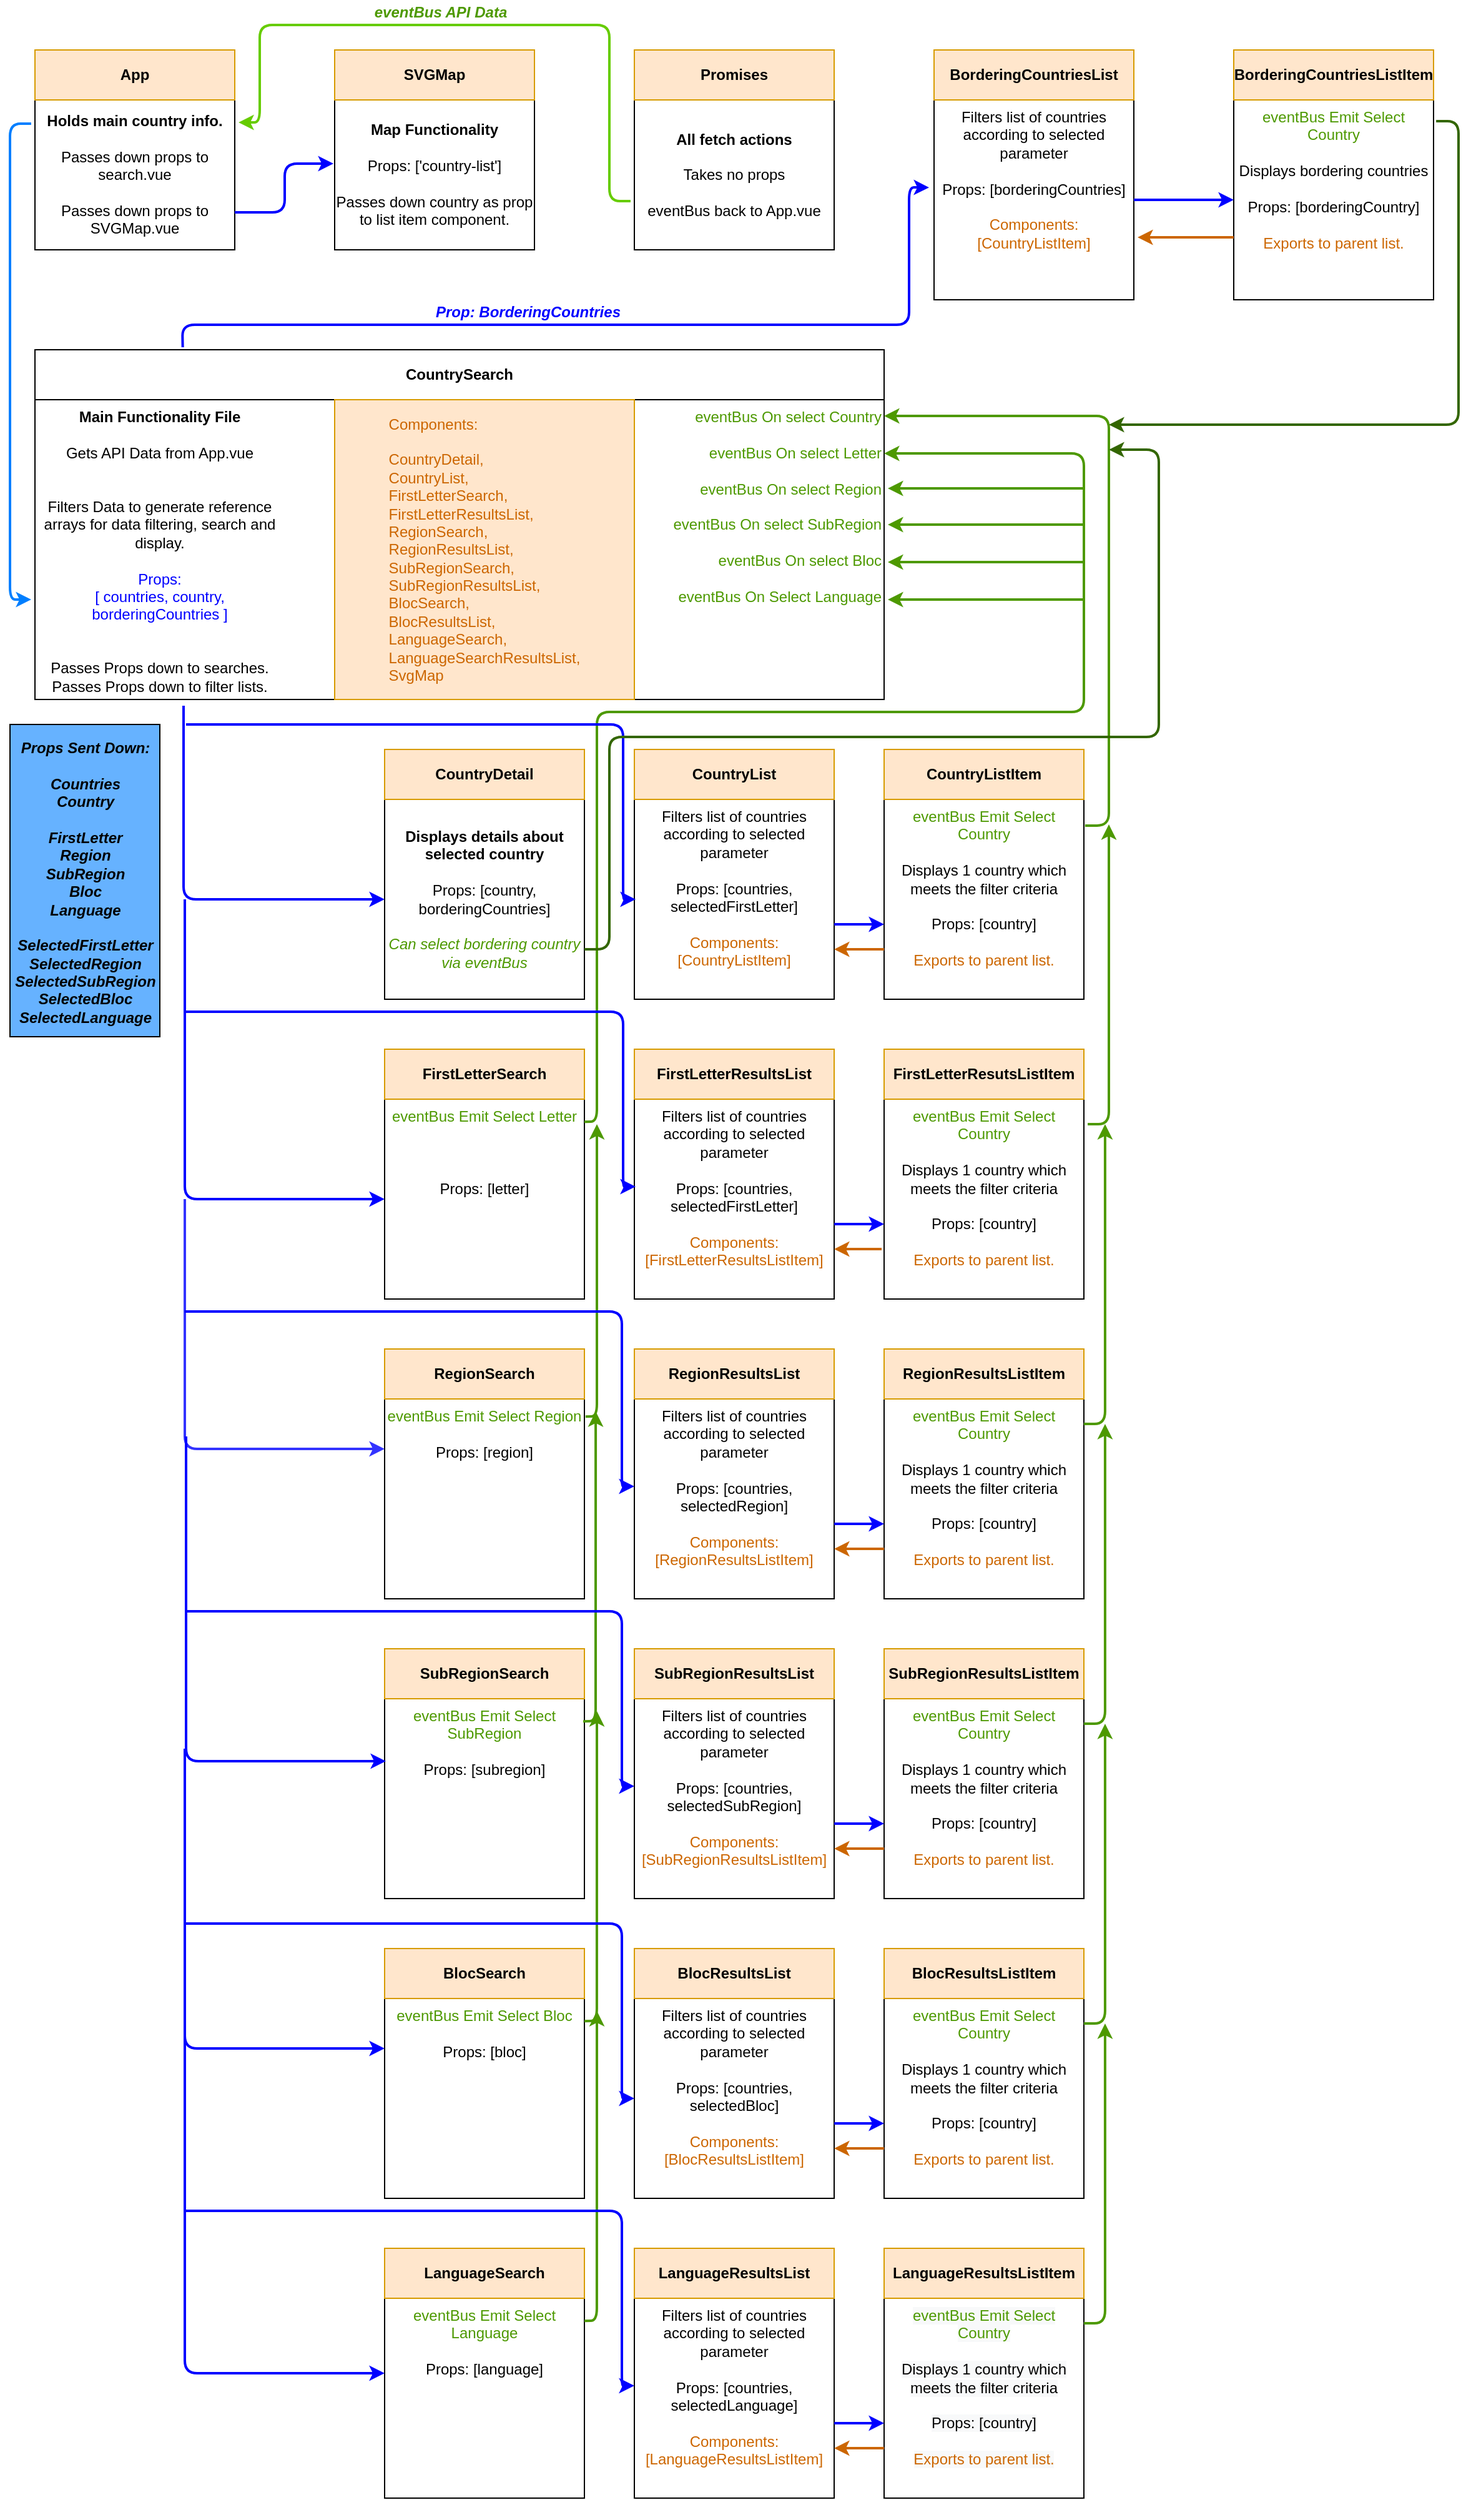 <mxfile version="13.8.8" type="github">
  <diagram id="bNvZfeywgjpNPPodTFvU" name="Page-1">
    <mxGraphModel dx="1426" dy="826" grid="1" gridSize="10" guides="1" tooltips="1" connect="1" arrows="1" fold="1" page="1" pageScale="1" pageWidth="1654" pageHeight="2336" math="0" shadow="0">
      <root>
        <mxCell id="0" />
        <mxCell id="1" parent="0" />
        <mxCell id="MGGLy1dyiqGOnvXCq7jh-1" value="" style="rounded=0;whiteSpace=wrap;html=1;" parent="1" vertex="1">
          <mxGeometry x="40" y="40" width="160" height="40" as="geometry" />
        </mxCell>
        <mxCell id="MGGLy1dyiqGOnvXCq7jh-2" value="" style="rounded=0;whiteSpace=wrap;html=1;" parent="1" vertex="1">
          <mxGeometry x="40" y="80" width="160" height="120" as="geometry" />
        </mxCell>
        <mxCell id="MGGLy1dyiqGOnvXCq7jh-3" value="" style="rounded=0;whiteSpace=wrap;html=1;" parent="1" vertex="1">
          <mxGeometry x="40" y="280" width="680" height="40" as="geometry" />
        </mxCell>
        <mxCell id="MGGLy1dyiqGOnvXCq7jh-4" value="&lt;div style=&quot;text-align: left&quot;&gt;&lt;br&gt;&lt;/div&gt;" style="rounded=0;whiteSpace=wrap;html=1;" parent="1" vertex="1">
          <mxGeometry x="40" y="320" width="680" height="240" as="geometry" />
        </mxCell>
        <mxCell id="MGGLy1dyiqGOnvXCq7jh-5" value="" style="rounded=0;whiteSpace=wrap;html=1;" parent="1" vertex="1">
          <mxGeometry x="280" y="40" width="160" height="40" as="geometry" />
        </mxCell>
        <mxCell id="MGGLy1dyiqGOnvXCq7jh-6" value="" style="rounded=0;whiteSpace=wrap;html=1;" parent="1" vertex="1">
          <mxGeometry x="280" y="80" width="160" height="120" as="geometry" />
        </mxCell>
        <mxCell id="MGGLy1dyiqGOnvXCq7jh-7" value="" style="rounded=0;whiteSpace=wrap;html=1;" parent="1" vertex="1">
          <mxGeometry x="520" y="40" width="160" height="40" as="geometry" />
        </mxCell>
        <mxCell id="MGGLy1dyiqGOnvXCq7jh-8" value="" style="rounded=0;whiteSpace=wrap;html=1;" parent="1" vertex="1">
          <mxGeometry x="520" y="80" width="160" height="120" as="geometry" />
        </mxCell>
        <mxCell id="MGGLy1dyiqGOnvXCq7jh-9" value="&lt;b&gt;Promises&lt;/b&gt;" style="text;html=1;strokeColor=#d79b00;fillColor=#ffe6cc;align=center;verticalAlign=middle;whiteSpace=wrap;rounded=0;" parent="1" vertex="1">
          <mxGeometry x="520" y="40" width="160" height="40" as="geometry" />
        </mxCell>
        <mxCell id="MGGLy1dyiqGOnvXCq7jh-14" value="&lt;b&gt;All fetch actions&lt;br&gt;&lt;/b&gt;&lt;br&gt;Takes no props&lt;br&gt;&lt;br&gt;eventBus back to App.vue" style="text;html=1;strokeColor=none;fillColor=none;align=center;verticalAlign=middle;whiteSpace=wrap;rounded=0;" parent="1" vertex="1">
          <mxGeometry x="520" y="80" width="160" height="120" as="geometry" />
        </mxCell>
        <mxCell id="MGGLy1dyiqGOnvXCq7jh-15" value="" style="endArrow=classic;html=1;exitX=-0.019;exitY=0.675;exitDx=0;exitDy=0;exitPerimeter=0;entryX=1.019;entryY=0.15;entryDx=0;entryDy=0;entryPerimeter=0;strokeWidth=2;strokeColor=#66CC00;" parent="1" source="MGGLy1dyiqGOnvXCq7jh-14" target="MGGLy1dyiqGOnvXCq7jh-19" edge="1">
          <mxGeometry width="50" height="50" relative="1" as="geometry">
            <mxPoint x="510" y="161" as="sourcePoint" />
            <mxPoint x="220" y="161" as="targetPoint" />
            <Array as="points">
              <mxPoint x="500" y="161" />
              <mxPoint x="500" y="20" />
              <mxPoint x="220" y="20" />
              <mxPoint x="220" y="98" />
            </Array>
          </mxGeometry>
        </mxCell>
        <mxCell id="MGGLy1dyiqGOnvXCq7jh-16" value="&lt;i&gt;&lt;font style=&quot;font-size: 12px&quot; color=&quot;#4d9900&quot;&gt;eventBus API Data&lt;/font&gt;&lt;/i&gt;" style="text;html=1;strokeColor=none;fillColor=none;align=center;verticalAlign=middle;whiteSpace=wrap;rounded=0;fontStyle=1" parent="1" vertex="1">
          <mxGeometry x="310" width="110" height="20" as="geometry" />
        </mxCell>
        <mxCell id="MGGLy1dyiqGOnvXCq7jh-18" value="App" style="text;html=1;strokeColor=#d79b00;fillColor=#ffe6cc;align=center;verticalAlign=middle;whiteSpace=wrap;rounded=0;fontStyle=1" parent="1" vertex="1">
          <mxGeometry x="40" y="40" width="160" height="40" as="geometry" />
        </mxCell>
        <mxCell id="MGGLy1dyiqGOnvXCq7jh-19" value="&lt;b&gt;Holds main country info.&lt;br&gt;&lt;/b&gt;&lt;br&gt;Passes down props to search.vue&lt;br&gt;&lt;br&gt;Passes down props to SVGMap.vue" style="text;html=1;strokeColor=none;fillColor=none;align=center;verticalAlign=middle;whiteSpace=wrap;rounded=0;" parent="1" vertex="1">
          <mxGeometry x="40" y="80" width="160" height="120" as="geometry" />
        </mxCell>
        <mxCell id="MGGLy1dyiqGOnvXCq7jh-20" value="&lt;b&gt;Map Functionality&lt;br&gt;&lt;/b&gt;&lt;br&gt;Props: [&#39;country-list&#39;]&lt;br&gt;&lt;br&gt;Passes down country as prop to list item component." style="text;html=1;strokeColor=none;fillColor=none;align=center;verticalAlign=middle;whiteSpace=wrap;rounded=0;" parent="1" vertex="1">
          <mxGeometry x="280" y="80" width="160" height="120" as="geometry" />
        </mxCell>
        <mxCell id="MGGLy1dyiqGOnvXCq7jh-21" value="SVGMap" style="text;html=1;strokeColor=#d79b00;fillColor=#ffe6cc;align=center;verticalAlign=middle;whiteSpace=wrap;rounded=0;fontStyle=1" parent="1" vertex="1">
          <mxGeometry x="280" y="40" width="160" height="40" as="geometry" />
        </mxCell>
        <mxCell id="MGGLy1dyiqGOnvXCq7jh-22" value="" style="endArrow=classic;html=1;exitX=1;exitY=0.75;exitDx=0;exitDy=0;strokeWidth=2;entryX=-0.006;entryY=0.425;entryDx=0;entryDy=0;entryPerimeter=0;fontColor=#0000FF;strokeColor=#0000FF;" parent="1" source="MGGLy1dyiqGOnvXCq7jh-19" target="MGGLy1dyiqGOnvXCq7jh-20" edge="1">
          <mxGeometry width="50" height="50" relative="1" as="geometry">
            <mxPoint x="390" y="280" as="sourcePoint" />
            <mxPoint x="277" y="120" as="targetPoint" />
            <Array as="points">
              <mxPoint x="240" y="170" />
              <mxPoint x="240" y="131" />
            </Array>
          </mxGeometry>
        </mxCell>
        <mxCell id="MGGLy1dyiqGOnvXCq7jh-24" value="&lt;b&gt;CountrySearch&lt;/b&gt;" style="text;html=1;strokeColor=none;fillColor=none;align=center;verticalAlign=middle;whiteSpace=wrap;rounded=0;" parent="1" vertex="1">
          <mxGeometry x="40" y="280" width="680" height="40" as="geometry" />
        </mxCell>
        <mxCell id="MGGLy1dyiqGOnvXCq7jh-25" value="&lt;b&gt;Main Functionality File&lt;/b&gt;&lt;br&gt;&lt;br&gt;Gets API Data from App.vue&lt;br&gt;&lt;br&gt;&lt;br&gt;Filters Data to generate reference arrays for data filtering, search and display.&lt;br&gt;&lt;br&gt;&lt;font color=&quot;#0000ff&quot;&gt;Props:&lt;br&gt;[ countries, country, borderingCountries ]&lt;/font&gt;&lt;br&gt;&lt;br&gt;&lt;br&gt;Passes Props down to searches.&lt;br&gt;Passes Props down to filter lists." style="text;html=1;strokeColor=none;fillColor=none;align=center;verticalAlign=top;whiteSpace=wrap;rounded=0;" parent="1" vertex="1">
          <mxGeometry x="40" y="320" width="200" height="240" as="geometry" />
        </mxCell>
        <mxCell id="MGGLy1dyiqGOnvXCq7jh-28" value="" style="endArrow=none;html=1;entryX=-0.019;entryY=0.158;entryDx=0;entryDy=0;entryPerimeter=0;endFill=0;startArrow=classic;startFill=1;strokeWidth=2;strokeColor=#007FFF;" parent="1" target="MGGLy1dyiqGOnvXCq7jh-19" edge="1">
          <mxGeometry width="50" height="50" relative="1" as="geometry">
            <mxPoint x="37" y="480" as="sourcePoint" />
            <mxPoint x="30" y="120" as="targetPoint" />
            <Array as="points">
              <mxPoint x="20" y="480" />
              <mxPoint x="20" y="99" />
            </Array>
          </mxGeometry>
        </mxCell>
        <mxCell id="MGGLy1dyiqGOnvXCq7jh-29" value="" style="rounded=0;whiteSpace=wrap;html=1;" parent="1" vertex="1">
          <mxGeometry x="320" y="840" width="160" height="40" as="geometry" />
        </mxCell>
        <mxCell id="MGGLy1dyiqGOnvXCq7jh-30" value="" style="rounded=0;whiteSpace=wrap;html=1;" parent="1" vertex="1">
          <mxGeometry x="520" y="840" width="160" height="40" as="geometry" />
        </mxCell>
        <mxCell id="MGGLy1dyiqGOnvXCq7jh-31" value="" style="rounded=0;whiteSpace=wrap;html=1;" parent="1" vertex="1">
          <mxGeometry x="720" y="840" width="160" height="40" as="geometry" />
        </mxCell>
        <mxCell id="MGGLy1dyiqGOnvXCq7jh-32" value="&lt;font color=&quot;#4d9900&quot;&gt;eventBus Emit Select Letter&lt;/font&gt;&lt;br&gt;&lt;br&gt;&lt;br&gt;&lt;br&gt;Props: [letter]&lt;br&gt;" style="rounded=0;whiteSpace=wrap;html=1;verticalAlign=top;align=center;" parent="1" vertex="1">
          <mxGeometry x="320" y="880" width="160" height="160" as="geometry" />
        </mxCell>
        <mxCell id="MGGLy1dyiqGOnvXCq7jh-33" value="Filters list of countries according to selected parameter&lt;br&gt;&lt;br&gt;Props: [countries, selectedFirstLetter]&lt;br&gt;&lt;br&gt;&lt;font color=&quot;#cc6600&quot;&gt;Components: [FirstLetterResultsListItem]&lt;/font&gt;" style="rounded=0;whiteSpace=wrap;html=1;verticalAlign=top;" parent="1" vertex="1">
          <mxGeometry x="520" y="880" width="160" height="160" as="geometry" />
        </mxCell>
        <mxCell id="MGGLy1dyiqGOnvXCq7jh-34" value="&lt;span style=&quot;font-family: &amp;#34;helvetica&amp;#34; ; color: rgb(77 , 153 , 0)&quot;&gt;eventBus Emit Select Country&lt;br&gt;&lt;/span&gt;&lt;span style=&quot;font-family: &amp;#34;helvetica&amp;#34;&quot;&gt;&lt;br&gt;Displays 1 country which meets the filter criteria&lt;br&gt;&lt;br&gt;Props: [country]&lt;br&gt;&lt;br&gt;&lt;font color=&quot;#cc6600&quot;&gt;Exports to parent list.&lt;/font&gt;&lt;/span&gt;" style="rounded=0;whiteSpace=wrap;html=1;verticalAlign=top;align=center;" parent="1" vertex="1">
          <mxGeometry x="720" y="880" width="160" height="160" as="geometry" />
        </mxCell>
        <mxCell id="MGGLy1dyiqGOnvXCq7jh-35" value="FirstLetterSearch" style="text;html=1;strokeColor=#d79b00;fillColor=#ffe6cc;align=center;verticalAlign=middle;whiteSpace=wrap;rounded=0;fontStyle=1" parent="1" vertex="1">
          <mxGeometry x="320" y="840" width="160" height="40" as="geometry" />
        </mxCell>
        <mxCell id="MGGLy1dyiqGOnvXCq7jh-36" value="FirstLetterResultsList" style="text;html=1;strokeColor=#d79b00;fillColor=#ffe6cc;align=center;verticalAlign=middle;whiteSpace=wrap;rounded=0;fontStyle=1" parent="1" vertex="1">
          <mxGeometry x="520" y="840" width="160" height="40" as="geometry" />
        </mxCell>
        <mxCell id="MGGLy1dyiqGOnvXCq7jh-37" value="FirstLetterResutsListItem" style="text;html=1;strokeColor=#d79b00;fillColor=#ffe6cc;align=center;verticalAlign=middle;whiteSpace=wrap;rounded=0;fontStyle=1" parent="1" vertex="1">
          <mxGeometry x="720" y="840" width="160" height="40" as="geometry" />
        </mxCell>
        <mxCell id="MGGLy1dyiqGOnvXCq7jh-38" value="&lt;span style=&quot;color: rgb(77 , 153 , 0)&quot;&gt;eventBus Emit Select Region&lt;br&gt;&lt;br&gt;&lt;/span&gt;Props: [region]" style="rounded=0;whiteSpace=wrap;html=1;verticalAlign=top;" parent="1" vertex="1">
          <mxGeometry x="320" y="1120" width="160" height="160" as="geometry" />
        </mxCell>
        <mxCell id="MGGLy1dyiqGOnvXCq7jh-40" value="Filters list of countries according to selected parameter&lt;br&gt;&lt;br&gt;&lt;span&gt;Props: [countries, selectedRegion]&lt;br&gt;&lt;br&gt;&lt;/span&gt;&lt;font color=&quot;#cc6600&quot;&gt;Components: [RegionResultsListItem]&lt;/font&gt;&lt;span&gt;&lt;br&gt;&lt;/span&gt;" style="rounded=0;whiteSpace=wrap;html=1;verticalAlign=top;" parent="1" vertex="1">
          <mxGeometry x="520" y="1120" width="160" height="160" as="geometry" />
        </mxCell>
        <mxCell id="MGGLy1dyiqGOnvXCq7jh-42" value="&lt;span style=&quot;font-family: &amp;#34;helvetica&amp;#34; ; color: rgb(77 , 153 , 0)&quot;&gt;eventBus Emit Select Country&lt;br&gt;&lt;/span&gt;&lt;span style=&quot;font-family: &amp;#34;helvetica&amp;#34;&quot;&gt;&lt;br&gt;Displays 1 country which meets the filter criteria&lt;br&gt;&lt;br&gt;Props: [country]&lt;br&gt;&lt;br&gt;&lt;font color=&quot;#cc6600&quot;&gt;Exports to parent list.&lt;/font&gt;&lt;/span&gt;" style="rounded=0;whiteSpace=wrap;html=1;verticalAlign=top;align=center;" parent="1" vertex="1">
          <mxGeometry x="720" y="1120" width="160" height="160" as="geometry" />
        </mxCell>
        <mxCell id="MGGLy1dyiqGOnvXCq7jh-44" value="" style="rounded=0;whiteSpace=wrap;html=1;" parent="1" vertex="1">
          <mxGeometry x="720" y="1080" width="160" height="40" as="geometry" />
        </mxCell>
        <mxCell id="MGGLy1dyiqGOnvXCq7jh-45" value="" style="rounded=0;whiteSpace=wrap;html=1;" parent="1" vertex="1">
          <mxGeometry x="520" y="1080" width="160" height="40" as="geometry" />
        </mxCell>
        <mxCell id="MGGLy1dyiqGOnvXCq7jh-46" value="" style="rounded=0;whiteSpace=wrap;html=1;" parent="1" vertex="1">
          <mxGeometry x="320" y="1080" width="160" height="40" as="geometry" />
        </mxCell>
        <mxCell id="MGGLy1dyiqGOnvXCq7jh-47" value="&lt;span style=&quot;color: rgb(77 , 153 , 0)&quot;&gt;eventBus Emit Select SubRegion&lt;br&gt;&lt;br&gt;&lt;/span&gt;Props: [subregion]" style="rounded=0;whiteSpace=wrap;html=1;verticalAlign=top;" parent="1" vertex="1">
          <mxGeometry x="320" y="1360" width="160" height="160" as="geometry" />
        </mxCell>
        <mxCell id="MGGLy1dyiqGOnvXCq7jh-48" value="" style="rounded=0;whiteSpace=wrap;html=1;" parent="1" vertex="1">
          <mxGeometry x="320" y="1320" width="160" height="40" as="geometry" />
        </mxCell>
        <mxCell id="MGGLy1dyiqGOnvXCq7jh-49" value="&lt;span style=&quot;color: rgb(77 , 153 , 0)&quot;&gt;eventBus Emit Select Bloc&lt;br&gt;&lt;br&gt;&lt;/span&gt;Props: [bloc]" style="rounded=0;whiteSpace=wrap;html=1;verticalAlign=top;" parent="1" vertex="1">
          <mxGeometry x="320" y="1600" width="160" height="160" as="geometry" />
        </mxCell>
        <mxCell id="MGGLy1dyiqGOnvXCq7jh-50" value="" style="rounded=0;whiteSpace=wrap;html=1;" parent="1" vertex="1">
          <mxGeometry x="320" y="1560" width="160" height="40" as="geometry" />
        </mxCell>
        <mxCell id="MGGLy1dyiqGOnvXCq7jh-51" value="Filters list of countries according to selected parameter&lt;br&gt;&lt;br&gt;&lt;span&gt;Props: [countries, selectedSubRegion]&lt;br&gt;&lt;br&gt;&lt;/span&gt;&lt;font color=&quot;#cc6600&quot;&gt;Components: [SubRegionResultsListItem]&lt;/font&gt;&lt;span&gt;&lt;br&gt;&lt;/span&gt;" style="rounded=0;whiteSpace=wrap;html=1;verticalAlign=top;" parent="1" vertex="1">
          <mxGeometry x="520" y="1360" width="160" height="160" as="geometry" />
        </mxCell>
        <mxCell id="MGGLy1dyiqGOnvXCq7jh-52" value="" style="rounded=0;whiteSpace=wrap;html=1;" parent="1" vertex="1">
          <mxGeometry x="520" y="1320" width="160" height="40" as="geometry" />
        </mxCell>
        <mxCell id="MGGLy1dyiqGOnvXCq7jh-53" value="&lt;span style=&quot;font-family: &amp;#34;helvetica&amp;#34; ; color: rgb(77 , 153 , 0)&quot;&gt;eventBus Emit Select Country&lt;br&gt;&lt;/span&gt;&lt;span style=&quot;font-family: &amp;#34;helvetica&amp;#34;&quot;&gt;&lt;br&gt;Displays 1 country which meets the filter criteria&lt;br&gt;&lt;br&gt;Props: [country]&lt;br&gt;&lt;br&gt;&lt;font color=&quot;#cc6600&quot;&gt;Exports to parent list.&lt;/font&gt;&lt;/span&gt;" style="rounded=0;whiteSpace=wrap;html=1;verticalAlign=top;align=center;" parent="1" vertex="1">
          <mxGeometry x="720" y="1360" width="160" height="160" as="geometry" />
        </mxCell>
        <mxCell id="MGGLy1dyiqGOnvXCq7jh-54" value="" style="rounded=0;whiteSpace=wrap;html=1;" parent="1" vertex="1">
          <mxGeometry x="720" y="1320" width="160" height="40" as="geometry" />
        </mxCell>
        <mxCell id="MGGLy1dyiqGOnvXCq7jh-55" value="Filters list of countries according to selected parameter&lt;br&gt;&lt;br&gt;&lt;span&gt;Props: [countries, selectedBloc]&lt;br&gt;&lt;br&gt;&lt;/span&gt;&lt;font color=&quot;#cc6600&quot;&gt;Components: [BlocResultsListItem]&lt;/font&gt;&lt;span&gt;&lt;br&gt;&lt;/span&gt;" style="rounded=0;whiteSpace=wrap;html=1;verticalAlign=top;" parent="1" vertex="1">
          <mxGeometry x="520" y="1600" width="160" height="160" as="geometry" />
        </mxCell>
        <mxCell id="MGGLy1dyiqGOnvXCq7jh-56" value="" style="rounded=0;whiteSpace=wrap;html=1;" parent="1" vertex="1">
          <mxGeometry x="520" y="1560" width="160" height="40" as="geometry" />
        </mxCell>
        <mxCell id="MGGLy1dyiqGOnvXCq7jh-57" value="&lt;span style=&quot;font-family: &amp;#34;helvetica&amp;#34; ; color: rgb(77 , 153 , 0)&quot;&gt;eventBus Emit Select Country&lt;br&gt;&lt;/span&gt;&lt;span style=&quot;font-family: &amp;#34;helvetica&amp;#34;&quot;&gt;&lt;br&gt;Displays 1 country which meets the filter criteria&lt;br&gt;&lt;br&gt;Props: [country]&lt;br&gt;&lt;br&gt;&lt;font color=&quot;#cc6600&quot;&gt;Exports to parent list.&lt;/font&gt;&lt;/span&gt;" style="rounded=0;whiteSpace=wrap;html=1;verticalAlign=top;align=center;" parent="1" vertex="1">
          <mxGeometry x="720" y="1600" width="160" height="160" as="geometry" />
        </mxCell>
        <mxCell id="MGGLy1dyiqGOnvXCq7jh-58" value="" style="rounded=0;whiteSpace=wrap;html=1;" parent="1" vertex="1">
          <mxGeometry x="720" y="1560" width="160" height="40" as="geometry" />
        </mxCell>
        <mxCell id="MGGLy1dyiqGOnvXCq7jh-59" value="RegionResultsListItem" style="text;html=1;strokeColor=#d79b00;fillColor=#ffe6cc;align=center;verticalAlign=middle;whiteSpace=wrap;rounded=0;fontStyle=1" parent="1" vertex="1">
          <mxGeometry x="720" y="1080" width="160" height="40" as="geometry" />
        </mxCell>
        <mxCell id="MGGLy1dyiqGOnvXCq7jh-60" value="RegionResultsList" style="text;html=1;strokeColor=#d79b00;fillColor=#ffe6cc;align=center;verticalAlign=middle;whiteSpace=wrap;rounded=0;fontStyle=1;" parent="1" vertex="1">
          <mxGeometry x="520" y="1080" width="160" height="40" as="geometry" />
        </mxCell>
        <mxCell id="MGGLy1dyiqGOnvXCq7jh-61" value="RegionSearch" style="text;html=1;strokeColor=#d79b00;fillColor=#ffe6cc;align=center;verticalAlign=middle;whiteSpace=wrap;rounded=0;fontStyle=1" parent="1" vertex="1">
          <mxGeometry x="320" y="1080" width="160" height="40" as="geometry" />
        </mxCell>
        <mxCell id="MGGLy1dyiqGOnvXCq7jh-62" value="SubRegionResultsListItem" style="text;html=1;strokeColor=#d79b00;fillColor=#ffe6cc;align=center;verticalAlign=middle;whiteSpace=wrap;rounded=0;fontStyle=1" parent="1" vertex="1">
          <mxGeometry x="720" y="1320" width="160" height="40" as="geometry" />
        </mxCell>
        <mxCell id="MGGLy1dyiqGOnvXCq7jh-63" value="SubRegionResultsList" style="text;html=1;strokeColor=#d79b00;fillColor=#ffe6cc;align=center;verticalAlign=middle;whiteSpace=wrap;rounded=0;fontStyle=1" parent="1" vertex="1">
          <mxGeometry x="520" y="1320" width="160" height="40" as="geometry" />
        </mxCell>
        <mxCell id="MGGLy1dyiqGOnvXCq7jh-64" value="SubRegionSearch" style="text;html=1;strokeColor=#d79b00;fillColor=#ffe6cc;align=center;verticalAlign=middle;whiteSpace=wrap;rounded=0;fontStyle=1" parent="1" vertex="1">
          <mxGeometry x="320" y="1320" width="160" height="40" as="geometry" />
        </mxCell>
        <mxCell id="MGGLy1dyiqGOnvXCq7jh-65" value="BlocSearch" style="text;html=1;strokeColor=#d79b00;fillColor=#ffe6cc;align=center;verticalAlign=middle;whiteSpace=wrap;rounded=0;fontStyle=1" parent="1" vertex="1">
          <mxGeometry x="320" y="1560" width="160" height="40" as="geometry" />
        </mxCell>
        <mxCell id="MGGLy1dyiqGOnvXCq7jh-66" value="BlocResultsList" style="text;html=1;strokeColor=#d79b00;fillColor=#ffe6cc;align=center;verticalAlign=middle;whiteSpace=wrap;rounded=0;fontStyle=1" parent="1" vertex="1">
          <mxGeometry x="520" y="1560" width="160" height="40" as="geometry" />
        </mxCell>
        <mxCell id="MGGLy1dyiqGOnvXCq7jh-67" value="BlocResultsListItem" style="text;html=1;strokeColor=#d79b00;fillColor=#ffe6cc;align=center;verticalAlign=middle;whiteSpace=wrap;rounded=0;fontStyle=1" parent="1" vertex="1">
          <mxGeometry x="720" y="1560" width="160" height="40" as="geometry" />
        </mxCell>
        <mxCell id="MGGLy1dyiqGOnvXCq7jh-68" value="&lt;span style=&quot;color: rgb(77 , 153 , 0)&quot;&gt;eventBus Emit Select Language&lt;br&gt;&lt;br&gt;&lt;/span&gt;Props: [language]" style="rounded=0;whiteSpace=wrap;html=1;verticalAlign=top;" parent="1" vertex="1">
          <mxGeometry x="320" y="1840" width="160" height="160" as="geometry" />
        </mxCell>
        <mxCell id="MGGLy1dyiqGOnvXCq7jh-69" value="Filters list of countries according to selected parameter&lt;span&gt;&lt;br&gt;&lt;br&gt;Props: [countries, selectedLanguage]&lt;br&gt;&lt;br&gt;&lt;/span&gt;&lt;font color=&quot;#cc6600&quot;&gt;Components: [LanguageResultsListItem]&lt;/font&gt;&lt;span&gt;&lt;br&gt;&lt;/span&gt;" style="rounded=0;whiteSpace=wrap;html=1;verticalAlign=top;" parent="1" vertex="1">
          <mxGeometry x="520" y="1840" width="160" height="160" as="geometry" />
        </mxCell>
        <mxCell id="MGGLy1dyiqGOnvXCq7jh-70" value="&lt;span style=&quot;font-family: &amp;#34;helvetica&amp;#34; ; font-size: 12px ; font-style: normal ; letter-spacing: normal ; text-indent: 0px ; text-transform: none ; word-spacing: 0px ; background-color: rgb(248 , 249 , 250) ; color: rgb(77 , 153 , 0)&quot;&gt;eventBus Emit Select Country&lt;br&gt;&lt;/span&gt;&lt;span style=&quot;font-family: &amp;#34;helvetica&amp;#34; ; font-size: 12px ; font-style: normal ; letter-spacing: normal ; text-indent: 0px ; text-transform: none ; word-spacing: 0px ; background-color: rgb(248 , 249 , 250)&quot;&gt;&lt;br&gt;Displays 1 country which meets the filter criteria&lt;br&gt;&lt;br&gt;Props: [country]&lt;br&gt;&lt;br&gt;&lt;font color=&quot;#cc6600&quot;&gt;Exports to parent list.&lt;/font&gt;&lt;br&gt;&lt;/span&gt;" style="rounded=0;whiteSpace=wrap;html=1;verticalAlign=top;align=center;" parent="1" vertex="1">
          <mxGeometry x="720" y="1840" width="160" height="160" as="geometry" />
        </mxCell>
        <mxCell id="MGGLy1dyiqGOnvXCq7jh-71" value="" style="rounded=0;whiteSpace=wrap;html=1;" parent="1" vertex="1">
          <mxGeometry x="320" y="1800" width="160" height="40" as="geometry" />
        </mxCell>
        <mxCell id="MGGLy1dyiqGOnvXCq7jh-72" value="" style="rounded=0;whiteSpace=wrap;html=1;" parent="1" vertex="1">
          <mxGeometry x="520" y="1800" width="160" height="40" as="geometry" />
        </mxCell>
        <mxCell id="MGGLy1dyiqGOnvXCq7jh-73" value="" style="rounded=0;whiteSpace=wrap;html=1;" parent="1" vertex="1">
          <mxGeometry x="720" y="1800" width="160" height="40" as="geometry" />
        </mxCell>
        <mxCell id="MGGLy1dyiqGOnvXCq7jh-74" value="LanguageSearch" style="text;html=1;strokeColor=#d79b00;fillColor=#ffe6cc;align=center;verticalAlign=middle;whiteSpace=wrap;rounded=0;fontStyle=1" parent="1" vertex="1">
          <mxGeometry x="320" y="1800" width="160" height="40" as="geometry" />
        </mxCell>
        <mxCell id="MGGLy1dyiqGOnvXCq7jh-75" value="LanguageResultsList" style="text;html=1;strokeColor=#d79b00;fillColor=#ffe6cc;align=center;verticalAlign=middle;whiteSpace=wrap;rounded=0;fontStyle=1" parent="1" vertex="1">
          <mxGeometry x="520" y="1800" width="160" height="40" as="geometry" />
        </mxCell>
        <mxCell id="MGGLy1dyiqGOnvXCq7jh-76" value="LanguageResultsListItem" style="text;html=1;strokeColor=#d79b00;fillColor=#ffe6cc;align=center;verticalAlign=middle;whiteSpace=wrap;rounded=0;fontStyle=1" parent="1" vertex="1">
          <mxGeometry x="720" y="1800" width="160" height="40" as="geometry" />
        </mxCell>
        <mxCell id="MGGLy1dyiqGOnvXCq7jh-89" value="" style="rounded=0;whiteSpace=wrap;html=1;" parent="1" vertex="1">
          <mxGeometry x="760" y="40" width="160" height="40" as="geometry" />
        </mxCell>
        <mxCell id="MGGLy1dyiqGOnvXCq7jh-90" value="Filters list of countries according to selected parameter&lt;br&gt;&lt;br&gt;Props: [borderingCountries]&lt;br&gt;&lt;br&gt;&lt;font color=&quot;#cc6600&quot;&gt;Components: [CountryListItem]&lt;/font&gt;" style="rounded=0;whiteSpace=wrap;html=1;verticalAlign=top;" parent="1" vertex="1">
          <mxGeometry x="760" y="80" width="160" height="160" as="geometry" />
        </mxCell>
        <mxCell id="MGGLy1dyiqGOnvXCq7jh-91" value="&lt;b&gt;BorderingCountriesList&lt;/b&gt;" style="text;html=1;strokeColor=#d79b00;fillColor=#ffe6cc;align=center;verticalAlign=middle;whiteSpace=wrap;rounded=0;" parent="1" vertex="1">
          <mxGeometry x="760" y="40" width="160" height="40" as="geometry" />
        </mxCell>
        <mxCell id="MGGLy1dyiqGOnvXCq7jh-93" value="" style="rounded=0;whiteSpace=wrap;html=1;" parent="1" vertex="1">
          <mxGeometry x="1000" y="40" width="160" height="40" as="geometry" />
        </mxCell>
        <mxCell id="MGGLy1dyiqGOnvXCq7jh-94" value="&lt;span style=&quot;font-family: &amp;#34;helvetica&amp;#34; ; color: rgb(77 , 153 , 0)&quot;&gt;eventBus Emit Select Country&lt;br&gt;&lt;/span&gt;&lt;span style=&quot;font-family: &amp;#34;helvetica&amp;#34;&quot;&gt;&lt;br&gt;Displays bordering countries&lt;br&gt;&lt;br&gt;Props: [borderingCountry]&lt;br&gt;&lt;br&gt;&lt;font color=&quot;#cc6600&quot;&gt;Exports to parent list.&lt;/font&gt;&lt;/span&gt;" style="rounded=0;whiteSpace=wrap;html=1;verticalAlign=top;" parent="1" vertex="1">
          <mxGeometry x="1000" y="80" width="160" height="160" as="geometry" />
        </mxCell>
        <mxCell id="MGGLy1dyiqGOnvXCq7jh-95" value="&lt;b&gt;BorderingCountriesListItem&lt;/b&gt;" style="text;html=1;strokeColor=#d79b00;fillColor=#ffe6cc;align=center;verticalAlign=middle;whiteSpace=wrap;rounded=0;" parent="1" vertex="1">
          <mxGeometry x="1000" y="40" width="160" height="40" as="geometry" />
        </mxCell>
        <mxCell id="MGGLy1dyiqGOnvXCq7jh-103" value="" style="rounded=0;whiteSpace=wrap;html=1;" parent="1" vertex="1">
          <mxGeometry x="320" y="600" width="160" height="40" as="geometry" />
        </mxCell>
        <mxCell id="MGGLy1dyiqGOnvXCq7jh-104" value="" style="rounded=0;whiteSpace=wrap;html=1;" parent="1" vertex="1">
          <mxGeometry x="520" y="600" width="160" height="40" as="geometry" />
        </mxCell>
        <mxCell id="MGGLy1dyiqGOnvXCq7jh-105" value="" style="rounded=0;whiteSpace=wrap;html=1;" parent="1" vertex="1">
          <mxGeometry x="720" y="600" width="160" height="40" as="geometry" />
        </mxCell>
        <mxCell id="MGGLy1dyiqGOnvXCq7jh-106" value="" style="rounded=0;whiteSpace=wrap;html=1;" parent="1" vertex="1">
          <mxGeometry x="320" y="640" width="160" height="160" as="geometry" />
        </mxCell>
        <mxCell id="MGGLy1dyiqGOnvXCq7jh-107" value="Filters list of countries according to selected parameter&lt;br&gt;&lt;br&gt;&lt;span&gt;Props: [countries, selectedFirstLetter]&lt;br&gt;&lt;br&gt;&lt;font color=&quot;#cc6600&quot;&gt;Components: [CountryListItem]&lt;/font&gt;&lt;br&gt;&lt;/span&gt;" style="rounded=0;whiteSpace=wrap;html=1;verticalAlign=top;" parent="1" vertex="1">
          <mxGeometry x="520" y="640" width="160" height="160" as="geometry" />
        </mxCell>
        <mxCell id="MGGLy1dyiqGOnvXCq7jh-108" value="&lt;span style=&quot;font-family: &amp;#34;helvetica&amp;#34; ; color: rgb(77 , 153 , 0)&quot;&gt;eventBus Emit Select Country&lt;br&gt;&lt;/span&gt;&lt;span style=&quot;font-family: &amp;#34;helvetica&amp;#34;&quot;&gt;&lt;br&gt;Displays 1 country which meets the filter criteria&lt;br&gt;&lt;br&gt;Props: [country]&lt;br&gt;&lt;br&gt;&lt;font color=&quot;#cc6600&quot;&gt;Exports to parent list.&lt;/font&gt;&lt;/span&gt;" style="rounded=0;whiteSpace=wrap;html=1;verticalAlign=top;align=center;" parent="1" vertex="1">
          <mxGeometry x="720" y="640" width="160" height="160" as="geometry" />
        </mxCell>
        <mxCell id="MGGLy1dyiqGOnvXCq7jh-109" value="CountryDetail" style="text;html=1;strokeColor=#d79b00;align=center;verticalAlign=middle;whiteSpace=wrap;rounded=0;fontStyle=1;fillColor=#ffe6cc;" parent="1" vertex="1">
          <mxGeometry x="320" y="600" width="160" height="40" as="geometry" />
        </mxCell>
        <mxCell id="MGGLy1dyiqGOnvXCq7jh-110" value="CountryList" style="text;html=1;strokeColor=#d79b00;fillColor=#ffe6cc;align=center;verticalAlign=middle;whiteSpace=wrap;rounded=0;fontStyle=1" parent="1" vertex="1">
          <mxGeometry x="520" y="600" width="160" height="40" as="geometry" />
        </mxCell>
        <mxCell id="MGGLy1dyiqGOnvXCq7jh-111" value="CountryListItem" style="text;html=1;strokeColor=#d79b00;fillColor=#ffe6cc;align=center;verticalAlign=middle;whiteSpace=wrap;rounded=0;fontStyle=1" parent="1" vertex="1">
          <mxGeometry x="720" y="600" width="160" height="40" as="geometry" />
        </mxCell>
        <mxCell id="MGGLy1dyiqGOnvXCq7jh-112" value="&lt;b&gt;Displays details about selected country&lt;br&gt;&lt;/b&gt;&lt;br&gt;Props: [country, borderingCountries]&lt;br&gt;&lt;br&gt;&lt;i&gt;&lt;font color=&quot;#4d9900&quot;&gt;Can select bordering country via eventBus&lt;/font&gt;&lt;/i&gt;" style="text;html=1;strokeColor=none;fillColor=none;align=center;verticalAlign=middle;whiteSpace=wrap;rounded=0;" parent="1" vertex="1">
          <mxGeometry x="320" y="640" width="160" height="160" as="geometry" />
        </mxCell>
        <mxCell id="MGGLy1dyiqGOnvXCq7jh-114" value="&lt;font color=&quot;#4d9900&quot;&gt;eventBus On select Country&lt;br&gt;&lt;br&gt;eventBus On select Letter&lt;br&gt;&lt;br&gt;eventBus On select Region&lt;br&gt;&lt;br&gt;eventBus On select SubRegion&lt;br&gt;&lt;br&gt;eventBus On select Bloc&lt;br&gt;&lt;br&gt;eventBus On Select Language&lt;/font&gt;" style="text;html=1;strokeColor=none;fillColor=none;align=right;verticalAlign=top;whiteSpace=wrap;rounded=0;" parent="1" vertex="1">
          <mxGeometry x="520" y="320" width="200" height="240" as="geometry" />
        </mxCell>
        <mxCell id="MGGLy1dyiqGOnvXCq7jh-115" value="" style="endArrow=classic;html=1;strokeWidth=2;entryX=0;entryY=0.5;entryDx=0;entryDy=0;exitX=0.595;exitY=1.021;exitDx=0;exitDy=0;exitPerimeter=0;strokeColor=#0000FF;" parent="1" source="MGGLy1dyiqGOnvXCq7jh-25" target="MGGLy1dyiqGOnvXCq7jh-112" edge="1">
          <mxGeometry width="50" height="50" relative="1" as="geometry">
            <mxPoint x="640" y="630" as="sourcePoint" />
            <mxPoint x="690" y="580" as="targetPoint" />
            <Array as="points">
              <mxPoint x="159" y="720" />
            </Array>
          </mxGeometry>
        </mxCell>
        <mxCell id="MGGLy1dyiqGOnvXCq7jh-116" value="" style="endArrow=classic;html=1;strokeWidth=2;entryX=0;entryY=0.5;entryDx=0;entryDy=0;strokeColor=#0000FF;" parent="1" target="MGGLy1dyiqGOnvXCq7jh-32" edge="1">
          <mxGeometry width="50" height="50" relative="1" as="geometry">
            <mxPoint x="160" y="720" as="sourcePoint" />
            <mxPoint x="690" y="580" as="targetPoint" />
            <Array as="points">
              <mxPoint x="160" y="960" />
            </Array>
          </mxGeometry>
        </mxCell>
        <mxCell id="MGGLy1dyiqGOnvXCq7jh-117" value="" style="endArrow=classic;html=1;strokeWidth=2;entryX=1;entryY=0.054;entryDx=0;entryDy=0;entryPerimeter=0;exitX=1.006;exitY=0.131;exitDx=0;exitDy=0;strokeColor=#4D9900;exitPerimeter=0;" parent="1" source="MGGLy1dyiqGOnvXCq7jh-108" target="MGGLy1dyiqGOnvXCq7jh-114" edge="1">
          <mxGeometry width="50" height="50" relative="1" as="geometry">
            <mxPoint x="640" y="730" as="sourcePoint" />
            <mxPoint x="690" y="680" as="targetPoint" />
            <Array as="points">
              <mxPoint x="900" y="661" />
              <mxPoint x="900" y="333" />
            </Array>
          </mxGeometry>
        </mxCell>
        <mxCell id="MGGLy1dyiqGOnvXCq7jh-118" value="" style="endArrow=classic;html=1;strokeColor=#4D9900;strokeWidth=2;entryX=1;entryY=0.179;entryDx=0;entryDy=0;entryPerimeter=0;exitX=1;exitY=0.113;exitDx=0;exitDy=0;exitPerimeter=0;" parent="1" source="MGGLy1dyiqGOnvXCq7jh-32" target="MGGLy1dyiqGOnvXCq7jh-114" edge="1">
          <mxGeometry width="50" height="50" relative="1" as="geometry">
            <mxPoint x="1050" y="410" as="sourcePoint" />
            <mxPoint x="730" y="360" as="targetPoint" />
            <Array as="points">
              <mxPoint x="490" y="898" />
              <mxPoint x="490" y="570" />
              <mxPoint x="880" y="570" />
              <mxPoint x="880" y="363" />
            </Array>
          </mxGeometry>
        </mxCell>
        <mxCell id="MGGLy1dyiqGOnvXCq7jh-121" value="" style="endArrow=classic;html=1;strokeWidth=2;entryX=0;entryY=0.25;entryDx=0;entryDy=0;strokeColor=#3333FF;" parent="1" target="MGGLy1dyiqGOnvXCq7jh-38" edge="1">
          <mxGeometry width="50" height="50" relative="1" as="geometry">
            <mxPoint x="160" y="960" as="sourcePoint" />
            <mxPoint x="310" y="1170" as="targetPoint" />
            <Array as="points">
              <mxPoint x="160" y="1160" />
            </Array>
          </mxGeometry>
        </mxCell>
        <mxCell id="MGGLy1dyiqGOnvXCq7jh-122" value="" style="endArrow=classic;html=1;strokeWidth=2;entryX=0;entryY=0.25;entryDx=0;entryDy=0;strokeColor=#0000FF;" parent="1" edge="1">
          <mxGeometry width="50" height="50" relative="1" as="geometry">
            <mxPoint x="161" y="1150" as="sourcePoint" />
            <mxPoint x="321" y="1410" as="targetPoint" />
            <Array as="points">
              <mxPoint x="161" y="1410" />
            </Array>
          </mxGeometry>
        </mxCell>
        <mxCell id="MGGLy1dyiqGOnvXCq7jh-123" value="" style="endArrow=classic;html=1;strokeWidth=2;entryX=0;entryY=0.25;entryDx=0;entryDy=0;strokeColor=#0000FF;" parent="1" edge="1">
          <mxGeometry width="50" height="50" relative="1" as="geometry">
            <mxPoint x="160" y="1400" as="sourcePoint" />
            <mxPoint x="320" y="1640" as="targetPoint" />
            <Array as="points">
              <mxPoint x="160" y="1640" />
            </Array>
          </mxGeometry>
        </mxCell>
        <mxCell id="MGGLy1dyiqGOnvXCq7jh-124" value="" style="endArrow=classic;html=1;strokeWidth=2;entryX=0;entryY=0.25;entryDx=0;entryDy=0;strokeColor=#0000FF;" parent="1" edge="1">
          <mxGeometry width="50" height="50" relative="1" as="geometry">
            <mxPoint x="160" y="1630" as="sourcePoint" />
            <mxPoint x="320" y="1900" as="targetPoint" />
            <Array as="points">
              <mxPoint x="160" y="1900" />
            </Array>
          </mxGeometry>
        </mxCell>
        <mxCell id="MGGLy1dyiqGOnvXCq7jh-126" value="" style="endArrow=classic;html=1;strokeWidth=2;exitX=1.019;exitY=0.125;exitDx=0;exitDy=0;exitPerimeter=0;strokeColor=#4D9900;" parent="1" source="MGGLy1dyiqGOnvXCq7jh-34" edge="1">
          <mxGeometry width="50" height="50" relative="1" as="geometry">
            <mxPoint x="640" y="1000" as="sourcePoint" />
            <mxPoint x="900" y="660" as="targetPoint" />
            <Array as="points">
              <mxPoint x="900" y="900" />
            </Array>
          </mxGeometry>
        </mxCell>
        <mxCell id="MGGLy1dyiqGOnvXCq7jh-127" value="" style="endArrow=classic;html=1;strokeWidth=2;exitX=1.019;exitY=0.125;exitDx=0;exitDy=0;exitPerimeter=0;strokeColor=#4D9900;" parent="1" edge="1">
          <mxGeometry width="50" height="50" relative="1" as="geometry">
            <mxPoint x="880" y="1140" as="sourcePoint" />
            <mxPoint x="896.96" y="900" as="targetPoint" />
            <Array as="points">
              <mxPoint x="896.96" y="1140" />
            </Array>
          </mxGeometry>
        </mxCell>
        <mxCell id="MGGLy1dyiqGOnvXCq7jh-128" value="" style="endArrow=classic;html=1;strokeWidth=2;exitX=1.019;exitY=0.125;exitDx=0;exitDy=0;exitPerimeter=0;strokeColor=#4D9900;" parent="1" edge="1">
          <mxGeometry width="50" height="50" relative="1" as="geometry">
            <mxPoint x="880" y="1380" as="sourcePoint" />
            <mxPoint x="896.96" y="1140" as="targetPoint" />
            <Array as="points">
              <mxPoint x="896.96" y="1380" />
            </Array>
          </mxGeometry>
        </mxCell>
        <mxCell id="MGGLy1dyiqGOnvXCq7jh-129" value="" style="endArrow=classic;html=1;strokeWidth=2;exitX=1.019;exitY=0.125;exitDx=0;exitDy=0;exitPerimeter=0;strokeColor=#4D9900;" parent="1" edge="1">
          <mxGeometry width="50" height="50" relative="1" as="geometry">
            <mxPoint x="880" y="1620" as="sourcePoint" />
            <mxPoint x="896.96" y="1380" as="targetPoint" />
            <Array as="points">
              <mxPoint x="896.96" y="1620" />
            </Array>
          </mxGeometry>
        </mxCell>
        <mxCell id="MGGLy1dyiqGOnvXCq7jh-131" value="" style="endArrow=classic;html=1;strokeWidth=2;exitX=1.019;exitY=0.125;exitDx=0;exitDy=0;exitPerimeter=0;strokeColor=#4D9900;" parent="1" edge="1">
          <mxGeometry width="50" height="50" relative="1" as="geometry">
            <mxPoint x="880" y="1860" as="sourcePoint" />
            <mxPoint x="896.96" y="1620" as="targetPoint" />
            <Array as="points">
              <mxPoint x="896.96" y="1860" />
            </Array>
          </mxGeometry>
        </mxCell>
        <mxCell id="MGGLy1dyiqGOnvXCq7jh-134" value="" style="endArrow=classic;html=1;strokeWidth=2;entryX=1;entryY=0.75;entryDx=0;entryDy=0;strokeColor=#CC6600;" parent="1" target="MGGLy1dyiqGOnvXCq7jh-33" edge="1">
          <mxGeometry width="50" height="50" relative="1" as="geometry">
            <mxPoint x="718" y="1000" as="sourcePoint" />
            <mxPoint x="500" y="970" as="targetPoint" />
          </mxGeometry>
        </mxCell>
        <mxCell id="MGGLy1dyiqGOnvXCq7jh-137" value="" style="endArrow=classic;html=1;strokeWidth=2;entryX=1;entryY=0.75;entryDx=0;entryDy=0;strokeColor=#CC6600;exitX=0;exitY=0.75;exitDx=0;exitDy=0;" parent="1" source="MGGLy1dyiqGOnvXCq7jh-108" target="MGGLy1dyiqGOnvXCq7jh-107" edge="1">
          <mxGeometry width="50" height="50" relative="1" as="geometry">
            <mxPoint x="728" y="1010" as="sourcePoint" />
            <mxPoint x="690" y="1010" as="targetPoint" />
          </mxGeometry>
        </mxCell>
        <mxCell id="MGGLy1dyiqGOnvXCq7jh-138" value="" style="endArrow=classic;html=1;strokeWidth=2;entryX=1;entryY=0.75;entryDx=0;entryDy=0;strokeColor=#CC6600;exitX=0;exitY=0.75;exitDx=0;exitDy=0;" parent="1" edge="1">
          <mxGeometry width="50" height="50" relative="1" as="geometry">
            <mxPoint x="720" y="1240" as="sourcePoint" />
            <mxPoint x="680" y="1240" as="targetPoint" />
          </mxGeometry>
        </mxCell>
        <mxCell id="MGGLy1dyiqGOnvXCq7jh-139" value="" style="endArrow=classic;html=1;strokeWidth=2;entryX=1;entryY=0.75;entryDx=0;entryDy=0;strokeColor=#CC6600;exitX=0;exitY=0.75;exitDx=0;exitDy=0;" parent="1" edge="1">
          <mxGeometry width="50" height="50" relative="1" as="geometry">
            <mxPoint x="720" y="1480" as="sourcePoint" />
            <mxPoint x="680" y="1480" as="targetPoint" />
          </mxGeometry>
        </mxCell>
        <mxCell id="MGGLy1dyiqGOnvXCq7jh-140" value="" style="endArrow=classic;html=1;strokeWidth=2;entryX=1;entryY=0.75;entryDx=0;entryDy=0;strokeColor=#CC6600;exitX=0;exitY=0.75;exitDx=0;exitDy=0;" parent="1" edge="1">
          <mxGeometry width="50" height="50" relative="1" as="geometry">
            <mxPoint x="720" y="1720" as="sourcePoint" />
            <mxPoint x="680" y="1720" as="targetPoint" />
          </mxGeometry>
        </mxCell>
        <mxCell id="MGGLy1dyiqGOnvXCq7jh-141" value="" style="endArrow=classic;html=1;strokeWidth=2;entryX=1;entryY=0.75;entryDx=0;entryDy=0;strokeColor=#CC6600;exitX=0;exitY=0.75;exitDx=0;exitDy=0;" parent="1" edge="1">
          <mxGeometry width="50" height="50" relative="1" as="geometry">
            <mxPoint x="720" y="1960" as="sourcePoint" />
            <mxPoint x="680" y="1960" as="targetPoint" />
          </mxGeometry>
        </mxCell>
        <mxCell id="MGGLy1dyiqGOnvXCq7jh-143" value="" style="endArrow=none;html=1;strokeWidth=2;entryX=1;entryY=0.75;entryDx=0;entryDy=0;exitX=0;exitY=0.75;exitDx=0;exitDy=0;endFill=0;startArrow=classic;startFill=1;strokeColor=#0000FF;" parent="1" edge="1">
          <mxGeometry width="50" height="50" relative="1" as="geometry">
            <mxPoint x="720" y="1940" as="sourcePoint" />
            <mxPoint x="680" y="1940" as="targetPoint" />
          </mxGeometry>
        </mxCell>
        <mxCell id="MGGLy1dyiqGOnvXCq7jh-144" value="" style="endArrow=none;html=1;strokeWidth=2;entryX=1;entryY=0.75;entryDx=0;entryDy=0;exitX=0;exitY=0.75;exitDx=0;exitDy=0;endFill=0;startArrow=classic;startFill=1;strokeColor=#0000FF;" parent="1" edge="1">
          <mxGeometry width="50" height="50" relative="1" as="geometry">
            <mxPoint x="720" y="1700" as="sourcePoint" />
            <mxPoint x="680" y="1700" as="targetPoint" />
          </mxGeometry>
        </mxCell>
        <mxCell id="MGGLy1dyiqGOnvXCq7jh-145" value="" style="endArrow=none;html=1;strokeWidth=2;entryX=1;entryY=0.75;entryDx=0;entryDy=0;exitX=0;exitY=0.75;exitDx=0;exitDy=0;endFill=0;startArrow=classic;startFill=1;strokeColor=#0000FF;" parent="1" edge="1">
          <mxGeometry width="50" height="50" relative="1" as="geometry">
            <mxPoint x="720" y="1460" as="sourcePoint" />
            <mxPoint x="680" y="1460" as="targetPoint" />
          </mxGeometry>
        </mxCell>
        <mxCell id="MGGLy1dyiqGOnvXCq7jh-146" value="" style="endArrow=none;html=1;strokeWidth=2;entryX=1;entryY=0.75;entryDx=0;entryDy=0;exitX=0;exitY=0.75;exitDx=0;exitDy=0;endFill=0;startArrow=classic;startFill=1;strokeColor=#0000FF;" parent="1" edge="1">
          <mxGeometry width="50" height="50" relative="1" as="geometry">
            <mxPoint x="720" y="1220" as="sourcePoint" />
            <mxPoint x="680" y="1220" as="targetPoint" />
          </mxGeometry>
        </mxCell>
        <mxCell id="MGGLy1dyiqGOnvXCq7jh-147" value="" style="endArrow=none;html=1;strokeWidth=2;entryX=1;entryY=0.75;entryDx=0;entryDy=0;exitX=0;exitY=0.75;exitDx=0;exitDy=0;endFill=0;startArrow=classic;startFill=1;strokeColor=#0000FF;" parent="1" edge="1">
          <mxGeometry width="50" height="50" relative="1" as="geometry">
            <mxPoint x="720" y="980" as="sourcePoint" />
            <mxPoint x="680" y="980" as="targetPoint" />
          </mxGeometry>
        </mxCell>
        <mxCell id="MGGLy1dyiqGOnvXCq7jh-148" value="" style="endArrow=none;html=1;strokeWidth=2;entryX=1;entryY=0.75;entryDx=0;entryDy=0;exitX=0;exitY=0.75;exitDx=0;exitDy=0;endFill=0;startArrow=classic;startFill=1;strokeColor=#0000FF;" parent="1" edge="1">
          <mxGeometry width="50" height="50" relative="1" as="geometry">
            <mxPoint x="720" y="740" as="sourcePoint" />
            <mxPoint x="680" y="740" as="targetPoint" />
          </mxGeometry>
        </mxCell>
        <mxCell id="MGGLy1dyiqGOnvXCq7jh-149" value="" style="endArrow=classic;html=1;strokeWidth=2;entryX=1.015;entryY=0.296;entryDx=0;entryDy=0;entryPerimeter=0;strokeColor=#4D9900;" parent="1" target="MGGLy1dyiqGOnvXCq7jh-114" edge="1">
          <mxGeometry width="50" height="50" relative="1" as="geometry">
            <mxPoint x="880" y="391" as="sourcePoint" />
            <mxPoint x="490" y="650" as="targetPoint" />
          </mxGeometry>
        </mxCell>
        <mxCell id="MGGLy1dyiqGOnvXCq7jh-150" value="" style="endArrow=classic;html=1;strokeWidth=2;entryX=1.015;entryY=0.296;entryDx=0;entryDy=0;entryPerimeter=0;strokeColor=#4D9900;" parent="1" edge="1">
          <mxGeometry width="50" height="50" relative="1" as="geometry">
            <mxPoint x="880" y="420" as="sourcePoint" />
            <mxPoint x="723" y="420.04" as="targetPoint" />
          </mxGeometry>
        </mxCell>
        <mxCell id="MGGLy1dyiqGOnvXCq7jh-151" value="" style="endArrow=classic;html=1;strokeWidth=2;entryX=1.015;entryY=0.296;entryDx=0;entryDy=0;entryPerimeter=0;strokeColor=#4D9900;" parent="1" edge="1">
          <mxGeometry width="50" height="50" relative="1" as="geometry">
            <mxPoint x="880" y="450" as="sourcePoint" />
            <mxPoint x="723" y="450.04" as="targetPoint" />
          </mxGeometry>
        </mxCell>
        <mxCell id="MGGLy1dyiqGOnvXCq7jh-152" value="" style="endArrow=classic;html=1;strokeWidth=2;entryX=1.015;entryY=0.296;entryDx=0;entryDy=0;entryPerimeter=0;strokeColor=#4D9900;" parent="1" edge="1">
          <mxGeometry width="50" height="50" relative="1" as="geometry">
            <mxPoint x="880" y="480" as="sourcePoint" />
            <mxPoint x="723" y="480.04" as="targetPoint" />
          </mxGeometry>
        </mxCell>
        <mxCell id="MGGLy1dyiqGOnvXCq7jh-153" value="" style="endArrow=classic;html=1;strokeColor=#4D9900;strokeWidth=2;exitX=1.006;exitY=0.088;exitDx=0;exitDy=0;exitPerimeter=0;" parent="1" source="MGGLy1dyiqGOnvXCq7jh-38" edge="1">
          <mxGeometry width="50" height="50" relative="1" as="geometry">
            <mxPoint x="440" y="1120" as="sourcePoint" />
            <mxPoint x="490" y="900" as="targetPoint" />
            <Array as="points">
              <mxPoint x="490" y="1134" />
            </Array>
          </mxGeometry>
        </mxCell>
        <mxCell id="MGGLy1dyiqGOnvXCq7jh-154" value="" style="endArrow=classic;html=1;strokeColor=#4D9900;strokeWidth=2;exitX=0.994;exitY=0.113;exitDx=0;exitDy=0;exitPerimeter=0;" parent="1" source="MGGLy1dyiqGOnvXCq7jh-47" edge="1">
          <mxGeometry width="50" height="50" relative="1" as="geometry">
            <mxPoint x="480.0" y="1364.08" as="sourcePoint" />
            <mxPoint x="489.04" y="1130" as="targetPoint" />
            <Array as="points">
              <mxPoint x="489" y="1378" />
            </Array>
          </mxGeometry>
        </mxCell>
        <mxCell id="MGGLy1dyiqGOnvXCq7jh-155" value="" style="endArrow=classic;html=1;strokeColor=#4D9900;strokeWidth=2;exitX=0.994;exitY=0.113;exitDx=0;exitDy=0;exitPerimeter=0;" parent="1" edge="1">
          <mxGeometry width="50" height="50" relative="1" as="geometry">
            <mxPoint x="480.0" y="1618.08" as="sourcePoint" />
            <mxPoint x="490.0" y="1370" as="targetPoint" />
            <Array as="points">
              <mxPoint x="489.96" y="1618" />
            </Array>
          </mxGeometry>
        </mxCell>
        <mxCell id="MGGLy1dyiqGOnvXCq7jh-156" value="" style="endArrow=classic;html=1;strokeColor=#4D9900;strokeWidth=2;exitX=0.994;exitY=0.113;exitDx=0;exitDy=0;exitPerimeter=0;" parent="1" edge="1">
          <mxGeometry width="50" height="50" relative="1" as="geometry">
            <mxPoint x="480.0" y="1858.08" as="sourcePoint" />
            <mxPoint x="490.0" y="1610" as="targetPoint" />
            <Array as="points">
              <mxPoint x="489.96" y="1858" />
            </Array>
          </mxGeometry>
        </mxCell>
        <mxCell id="AwZCCvGzalZecO2XpGkN-1" value="" style="endArrow=classic;html=1;strokeWidth=2;entryX=0;entryY=0.5;entryDx=0;entryDy=0;strokeColor=#0000FF;" edge="1" parent="1" target="MGGLy1dyiqGOnvXCq7jh-55">
          <mxGeometry width="50" height="50" relative="1" as="geometry">
            <mxPoint x="160" y="1540" as="sourcePoint" />
            <mxPoint x="750" y="1660" as="targetPoint" />
            <Array as="points">
              <mxPoint x="510" y="1540" />
              <mxPoint x="510" y="1680" />
            </Array>
          </mxGeometry>
        </mxCell>
        <mxCell id="AwZCCvGzalZecO2XpGkN-2" value="" style="endArrow=classic;html=1;strokeWidth=2;entryX=0;entryY=0.5;entryDx=0;entryDy=0;strokeColor=#0000FF;" edge="1" parent="1">
          <mxGeometry width="50" height="50" relative="1" as="geometry">
            <mxPoint x="160" y="1290" as="sourcePoint" />
            <mxPoint x="520" y="1430" as="targetPoint" />
            <Array as="points">
              <mxPoint x="510" y="1290" />
              <mxPoint x="510" y="1430" />
            </Array>
          </mxGeometry>
        </mxCell>
        <mxCell id="AwZCCvGzalZecO2XpGkN-3" value="" style="endArrow=classic;html=1;strokeWidth=2;entryX=0;entryY=0.5;entryDx=0;entryDy=0;strokeColor=#0000FF;" edge="1" parent="1">
          <mxGeometry width="50" height="50" relative="1" as="geometry">
            <mxPoint x="160" y="1050" as="sourcePoint" />
            <mxPoint x="520" y="1190" as="targetPoint" />
            <Array as="points">
              <mxPoint x="510" y="1050" />
              <mxPoint x="510" y="1190" />
            </Array>
          </mxGeometry>
        </mxCell>
        <mxCell id="AwZCCvGzalZecO2XpGkN-4" value="" style="endArrow=classic;html=1;strokeWidth=2;entryX=0;entryY=0.5;entryDx=0;entryDy=0;strokeColor=#0000FF;" edge="1" parent="1">
          <mxGeometry width="50" height="50" relative="1" as="geometry">
            <mxPoint x="161" y="810" as="sourcePoint" />
            <mxPoint x="521" y="950" as="targetPoint" />
            <Array as="points">
              <mxPoint x="511" y="810" />
              <mxPoint x="511" y="950" />
            </Array>
          </mxGeometry>
        </mxCell>
        <mxCell id="AwZCCvGzalZecO2XpGkN-5" value="" style="endArrow=classic;html=1;strokeWidth=2;entryX=0;entryY=0.5;entryDx=0;entryDy=0;strokeColor=#0000FF;" edge="1" parent="1">
          <mxGeometry width="50" height="50" relative="1" as="geometry">
            <mxPoint x="161" y="580" as="sourcePoint" />
            <mxPoint x="521" y="720" as="targetPoint" />
            <Array as="points">
              <mxPoint x="511" y="580" />
              <mxPoint x="511" y="720" />
            </Array>
          </mxGeometry>
        </mxCell>
        <mxCell id="AwZCCvGzalZecO2XpGkN-6" value="" style="endArrow=classic;html=1;strokeWidth=2;entryX=0;entryY=0.5;entryDx=0;entryDy=0;strokeColor=#0000FF;" edge="1" parent="1">
          <mxGeometry width="50" height="50" relative="1" as="geometry">
            <mxPoint x="160" y="1770" as="sourcePoint" />
            <mxPoint x="520" y="1910" as="targetPoint" />
            <Array as="points">
              <mxPoint x="510" y="1770" />
              <mxPoint x="510" y="1910" />
            </Array>
          </mxGeometry>
        </mxCell>
        <mxCell id="AwZCCvGzalZecO2XpGkN-7" value="" style="rounded=0;whiteSpace=wrap;html=1;align=center;fillColor=#66B2FF;" vertex="1" parent="1">
          <mxGeometry x="20" y="580" width="120" height="250" as="geometry" />
        </mxCell>
        <mxCell id="AwZCCvGzalZecO2XpGkN-8" value="&lt;i&gt;&lt;b&gt;Props Sent Down:&lt;br&gt;&lt;br&gt;Countries&lt;br&gt;Country&lt;br&gt;&lt;br&gt;FirstLetter&lt;br&gt;Region&lt;br&gt;SubRegion&lt;br&gt;Bloc&lt;br&gt;Language&lt;br&gt;&lt;br&gt;SelectedFirstLetter&lt;br&gt;SelectedRegion&lt;br&gt;SelectedSubRegion&lt;br&gt;SelectedBloc&lt;br&gt;SelectedLanguage&lt;br&gt;&lt;/b&gt;&lt;/i&gt;" style="text;html=1;strokeColor=none;fillColor=none;align=center;verticalAlign=top;whiteSpace=wrap;rounded=0;" vertex="1" parent="1">
          <mxGeometry x="24.5" y="585" width="111" height="245" as="geometry" />
        </mxCell>
        <mxCell id="AwZCCvGzalZecO2XpGkN-9" value="" style="endArrow=classic;html=1;strokeWidth=2;strokeColor=#CC6600;exitX=0;exitY=0.75;exitDx=0;exitDy=0;" edge="1" parent="1">
          <mxGeometry width="50" height="50" relative="1" as="geometry">
            <mxPoint x="1000" y="190" as="sourcePoint" />
            <mxPoint x="923" y="190" as="targetPoint" />
          </mxGeometry>
        </mxCell>
        <mxCell id="AwZCCvGzalZecO2XpGkN-11" value="" style="endArrow=none;html=1;strokeWidth=2;entryX=1;entryY=0.75;entryDx=0;entryDy=0;endFill=0;startArrow=classic;startFill=1;strokeColor=#0000FF;exitX=0;exitY=0.5;exitDx=0;exitDy=0;" edge="1" parent="1" source="MGGLy1dyiqGOnvXCq7jh-94">
          <mxGeometry width="50" height="50" relative="1" as="geometry">
            <mxPoint x="990" y="160" as="sourcePoint" />
            <mxPoint x="920" y="160" as="targetPoint" />
          </mxGeometry>
        </mxCell>
        <mxCell id="AwZCCvGzalZecO2XpGkN-14" value="" style="endArrow=classic;html=1;strokeWidth=2;exitX=1;exitY=0.75;exitDx=0;exitDy=0;strokeColor=#336600;" edge="1" parent="1" source="MGGLy1dyiqGOnvXCq7jh-112">
          <mxGeometry width="50" height="50" relative="1" as="geometry">
            <mxPoint x="610" y="700" as="sourcePoint" />
            <mxPoint x="900" y="360" as="targetPoint" />
            <Array as="points">
              <mxPoint x="500" y="760" />
              <mxPoint x="500" y="590" />
              <mxPoint x="940" y="590" />
              <mxPoint x="940" y="360" />
            </Array>
          </mxGeometry>
        </mxCell>
        <mxCell id="AwZCCvGzalZecO2XpGkN-15" value="" style="endArrow=classic;html=1;strokeWidth=2;fontColor=#000000;exitX=1.013;exitY=0.106;exitDx=0;exitDy=0;exitPerimeter=0;strokeColor=#336600;" edge="1" parent="1" source="MGGLy1dyiqGOnvXCq7jh-94">
          <mxGeometry width="50" height="50" relative="1" as="geometry">
            <mxPoint x="610" y="360" as="sourcePoint" />
            <mxPoint x="900" y="340" as="targetPoint" />
            <Array as="points">
              <mxPoint x="1180" y="97" />
              <mxPoint x="1180" y="340" />
            </Array>
          </mxGeometry>
        </mxCell>
        <mxCell id="AwZCCvGzalZecO2XpGkN-16" value="" style="endArrow=classic;html=1;strokeWidth=2;fontColor=#000000;entryX=-0.025;entryY=0.438;entryDx=0;entryDy=0;entryPerimeter=0;exitX=0.174;exitY=-0.05;exitDx=0;exitDy=0;exitPerimeter=0;strokeColor=#0000FF;" edge="1" parent="1" source="MGGLy1dyiqGOnvXCq7jh-24" target="MGGLy1dyiqGOnvXCq7jh-90">
          <mxGeometry width="50" height="50" relative="1" as="geometry">
            <mxPoint x="610" y="360" as="sourcePoint" />
            <mxPoint x="660" y="310" as="targetPoint" />
            <Array as="points">
              <mxPoint x="158" y="260" />
              <mxPoint x="740" y="260" />
              <mxPoint x="740" y="150" />
            </Array>
          </mxGeometry>
        </mxCell>
        <mxCell id="AwZCCvGzalZecO2XpGkN-17" value="&lt;i&gt;&lt;b&gt;&lt;font color=&quot;#0000ff&quot;&gt;Prop: BorderingCountries&lt;br&gt;&lt;/font&gt;&lt;/b&gt;&lt;/i&gt;" style="text;html=1;strokeColor=none;fillColor=none;align=center;verticalAlign=middle;whiteSpace=wrap;rounded=0;fontColor=#000000;" vertex="1" parent="1">
          <mxGeometry x="350" y="240" width="170" height="20" as="geometry" />
        </mxCell>
        <mxCell id="AwZCCvGzalZecO2XpGkN-19" value="&lt;div style=&quot;text-align: left&quot;&gt;&lt;font color=&quot;#cc6600&quot;&gt;Components:&lt;/font&gt;&lt;/div&gt;&lt;div style=&quot;text-align: left&quot;&gt;&lt;font color=&quot;#cc6600&quot;&gt;&lt;br&gt;&lt;/font&gt;&lt;/div&gt;&lt;div style=&quot;text-align: left&quot;&gt;&lt;font color=&quot;#cc6600&quot;&gt;CountryDetail,&lt;/font&gt;&lt;/div&gt;&lt;div style=&quot;text-align: left&quot;&gt;&lt;font color=&quot;#cc6600&quot;&gt;CountryList,&lt;/font&gt;&lt;/div&gt;&lt;div style=&quot;text-align: left&quot;&gt;&lt;font color=&quot;#cc6600&quot;&gt;FirstLetterSearch,&lt;/font&gt;&lt;/div&gt;&lt;div style=&quot;text-align: left&quot;&gt;&lt;font color=&quot;#cc6600&quot;&gt;FirstLetterResultsList,&lt;/font&gt;&lt;/div&gt;&lt;div style=&quot;text-align: left&quot;&gt;&lt;font color=&quot;#cc6600&quot;&gt;RegionSearch,&lt;/font&gt;&lt;/div&gt;&lt;div style=&quot;text-align: left&quot;&gt;&lt;font color=&quot;#cc6600&quot;&gt;RegionResultsList,&lt;/font&gt;&lt;/div&gt;&lt;div style=&quot;text-align: left&quot;&gt;&lt;font color=&quot;#cc6600&quot;&gt;SubRegionSearch,&lt;/font&gt;&lt;/div&gt;&lt;div style=&quot;text-align: left&quot;&gt;&lt;font color=&quot;#cc6600&quot;&gt;SubRegionResultsList,&lt;/font&gt;&lt;/div&gt;&lt;div style=&quot;text-align: left&quot;&gt;&lt;font color=&quot;#cc6600&quot;&gt;BlocSearch,&lt;/font&gt;&lt;/div&gt;&lt;div style=&quot;text-align: left&quot;&gt;&lt;font color=&quot;#cc6600&quot;&gt;BlocResultsList,&lt;/font&gt;&lt;/div&gt;&lt;div style=&quot;text-align: left&quot;&gt;&lt;font color=&quot;#cc6600&quot;&gt;LanguageSearch,&lt;/font&gt;&lt;/div&gt;&lt;div style=&quot;text-align: left&quot;&gt;&lt;font color=&quot;#cc6600&quot;&gt;LanguageSearchResultsList,&lt;/font&gt;&lt;/div&gt;&lt;div style=&quot;text-align: left&quot;&gt;&lt;font color=&quot;#cc6600&quot;&gt;SvgMap&lt;/font&gt;&lt;/div&gt;" style="rounded=0;whiteSpace=wrap;html=1;fillColor=#ffe6cc;align=center;strokeColor=#d79b00;" vertex="1" parent="1">
          <mxGeometry x="280" y="320" width="240" height="240" as="geometry" />
        </mxCell>
      </root>
    </mxGraphModel>
  </diagram>
</mxfile>
